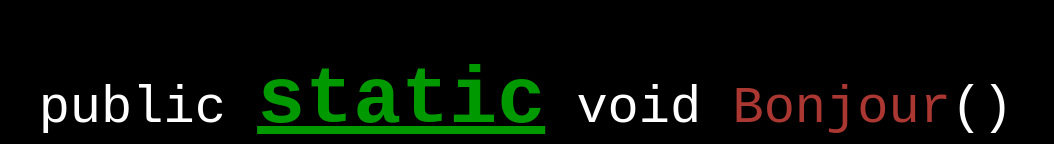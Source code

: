 <mxfile version="22.1.2" type="device">
  <diagram name="Page-1" id="pHWugxC1h7HkT4WbzTX2">
    <mxGraphModel dx="754" dy="382" grid="0" gridSize="10" guides="1" tooltips="1" connect="1" arrows="1" fold="1" page="1" pageScale="1" pageWidth="1169" pageHeight="827" background="#000000" math="0" shadow="0">
      <root>
        <mxCell id="0" />
        <mxCell id="1" parent="0" />
        <mxCell id="N00o8MgfMD8IoFkGWslz-1" value="&lt;br&gt;&lt;div style=&quot;font-family: Consolas, &amp;quot;Courier New&amp;quot;, monospace; font-size: 26px; line-height: 19px;&quot;&gt;&lt;div style=&quot;font-size: 26px;&quot;&gt;&lt;font color=&quot;#ffffff&quot;&gt;&lt;span style=&quot;font-weight: normal; font-size: 26px;&quot;&gt;public&lt;/span&gt;&lt;span style=&quot;font-weight: normal; font-size: 26px;&quot;&gt; &lt;/span&gt;&lt;/font&gt;&lt;font style=&quot;font-size: 40px;&quot; color=&quot;#009900&quot;&gt;&lt;b&gt;&lt;span style=&quot;&quot;&gt;&lt;u&gt;static&lt;/u&gt;&lt;/span&gt;&lt;/b&gt;&lt;/font&gt;&lt;font color=&quot;#ffffff&quot;&gt;&lt;span style=&quot;font-weight: normal; font-size: 26px;&quot;&gt;&amp;nbsp;void&lt;/span&gt;&lt;span style=&quot;font-weight: normal; font-size: 26px;&quot;&gt; &lt;/span&gt;&lt;/font&gt;&lt;span style=&quot;color: rgb(170, 55, 49); font-size: 26px;&quot;&gt;Bonjour&lt;/span&gt;&lt;span style=&quot;font-weight: normal; font-size: 26px;&quot;&gt;&lt;font color=&quot;#ffffff&quot;&gt;()&lt;/font&gt;&lt;/span&gt;&lt;/div&gt;&lt;/div&gt;" style="text;html=1;strokeColor=none;fillColor=none;align=center;verticalAlign=middle;whiteSpace=wrap;rounded=0;labelBackgroundColor=none;fontSize=26;" parent="1" vertex="1">
          <mxGeometry x="322" y="343" width="526" height="71" as="geometry" />
        </mxCell>
      </root>
    </mxGraphModel>
  </diagram>
</mxfile>
